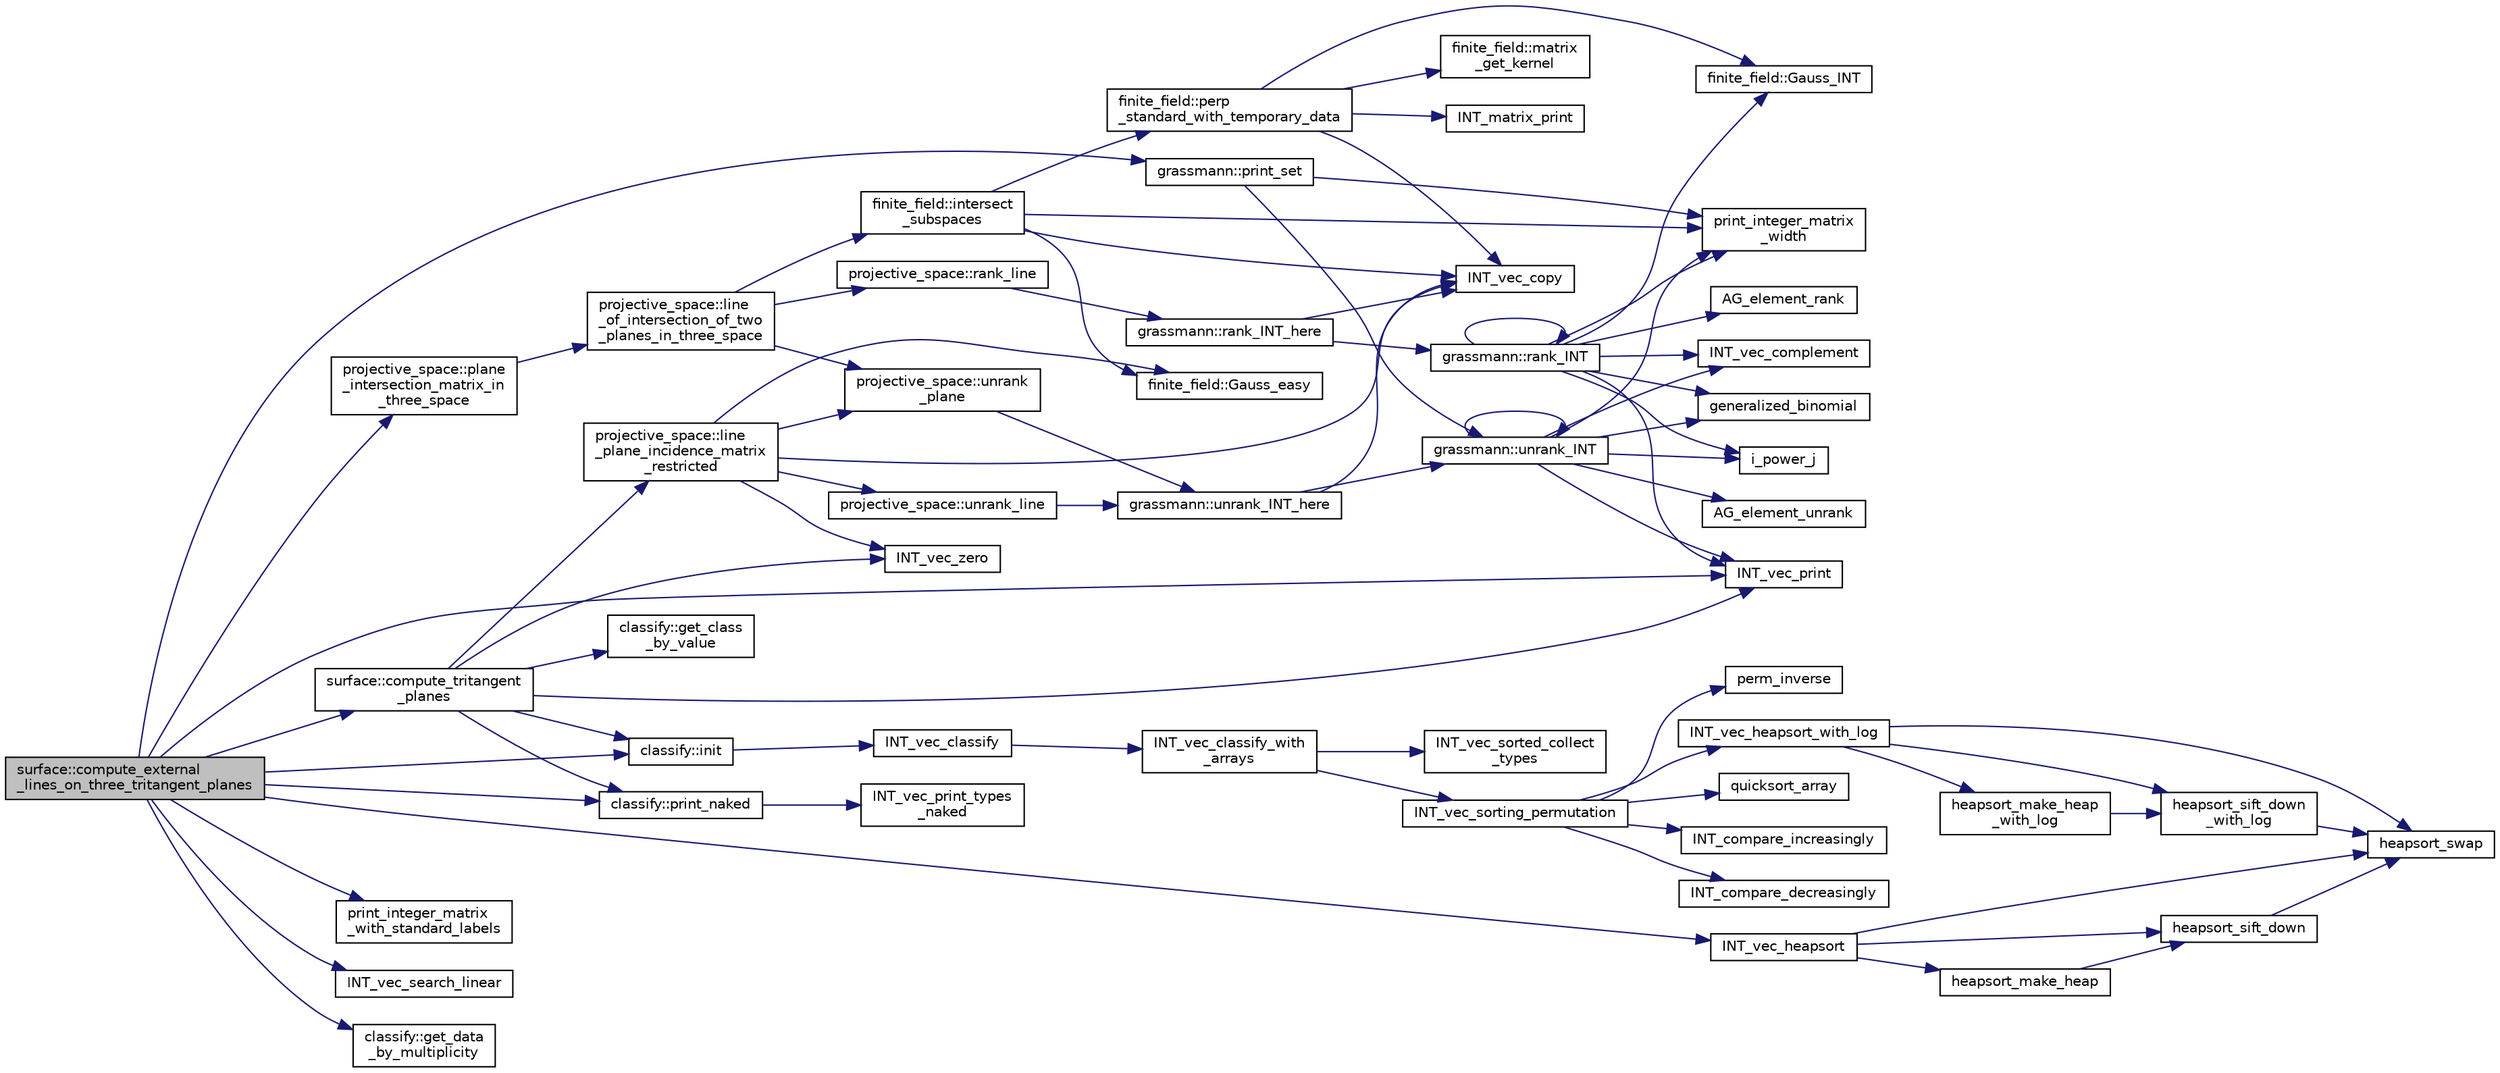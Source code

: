 digraph "surface::compute_external_lines_on_three_tritangent_planes"
{
  edge [fontname="Helvetica",fontsize="10",labelfontname="Helvetica",labelfontsize="10"];
  node [fontname="Helvetica",fontsize="10",shape=record];
  rankdir="LR";
  Node310 [label="surface::compute_external\l_lines_on_three_tritangent_planes",height=0.2,width=0.4,color="black", fillcolor="grey75", style="filled", fontcolor="black"];
  Node310 -> Node311 [color="midnightblue",fontsize="10",style="solid",fontname="Helvetica"];
  Node311 [label="surface::compute_tritangent\l_planes",height=0.2,width=0.4,color="black", fillcolor="white", style="filled",URL="$d5/d88/classsurface.html#a7d760a4c2f956e943fce323171ad5c6b"];
  Node311 -> Node312 [color="midnightblue",fontsize="10",style="solid",fontname="Helvetica"];
  Node312 [label="INT_vec_print",height=0.2,width=0.4,color="black", fillcolor="white", style="filled",URL="$df/dbf/sajeeb_8_c.html#a79a5901af0b47dd0d694109543c027fe"];
  Node311 -> Node313 [color="midnightblue",fontsize="10",style="solid",fontname="Helvetica"];
  Node313 [label="projective_space::line\l_plane_incidence_matrix\l_restricted",height=0.2,width=0.4,color="black", fillcolor="white", style="filled",URL="$d2/d17/classprojective__space.html#aea493b37a2e5bc9e098706c87af84198"];
  Node313 -> Node314 [color="midnightblue",fontsize="10",style="solid",fontname="Helvetica"];
  Node314 [label="INT_vec_zero",height=0.2,width=0.4,color="black", fillcolor="white", style="filled",URL="$df/dbf/sajeeb_8_c.html#aa8c9c7977203577026080f546fe4980f"];
  Node313 -> Node315 [color="midnightblue",fontsize="10",style="solid",fontname="Helvetica"];
  Node315 [label="projective_space::unrank_line",height=0.2,width=0.4,color="black", fillcolor="white", style="filled",URL="$d2/d17/classprojective__space.html#abdc61b40bc8adc18628e1d3a1755dcae"];
  Node315 -> Node316 [color="midnightblue",fontsize="10",style="solid",fontname="Helvetica"];
  Node316 [label="grassmann::unrank_INT_here",height=0.2,width=0.4,color="black", fillcolor="white", style="filled",URL="$df/d02/classgrassmann.html#aa51bb30ed0feb7ad87d500b76e0b3cbe"];
  Node316 -> Node317 [color="midnightblue",fontsize="10",style="solid",fontname="Helvetica"];
  Node317 [label="grassmann::unrank_INT",height=0.2,width=0.4,color="black", fillcolor="white", style="filled",URL="$df/d02/classgrassmann.html#a32079405b95a6da2ba1420567d762d64"];
  Node317 -> Node318 [color="midnightblue",fontsize="10",style="solid",fontname="Helvetica"];
  Node318 [label="generalized_binomial",height=0.2,width=0.4,color="black", fillcolor="white", style="filled",URL="$d2/d7c/combinatorics_8_c.html#a24762dc22e45175d18ec1ec1d2556ae8"];
  Node317 -> Node319 [color="midnightblue",fontsize="10",style="solid",fontname="Helvetica"];
  Node319 [label="i_power_j",height=0.2,width=0.4,color="black", fillcolor="white", style="filled",URL="$de/dc5/algebra__and__number__theory_8h.html#a39b321523e8957d701618bb5cac542b5"];
  Node317 -> Node320 [color="midnightblue",fontsize="10",style="solid",fontname="Helvetica"];
  Node320 [label="AG_element_unrank",height=0.2,width=0.4,color="black", fillcolor="white", style="filled",URL="$d4/d67/geometry_8h.html#a4a33b86c87b2879b97cfa1327abe2885"];
  Node317 -> Node312 [color="midnightblue",fontsize="10",style="solid",fontname="Helvetica"];
  Node317 -> Node317 [color="midnightblue",fontsize="10",style="solid",fontname="Helvetica"];
  Node317 -> Node321 [color="midnightblue",fontsize="10",style="solid",fontname="Helvetica"];
  Node321 [label="INT_vec_complement",height=0.2,width=0.4,color="black", fillcolor="white", style="filled",URL="$d5/db4/io__and__os_8h.html#a2a0a724647575fcd3090c763985eb81a"];
  Node317 -> Node322 [color="midnightblue",fontsize="10",style="solid",fontname="Helvetica"];
  Node322 [label="print_integer_matrix\l_width",height=0.2,width=0.4,color="black", fillcolor="white", style="filled",URL="$d5/db4/io__and__os_8h.html#aa78f3e73fc2179251bd15adbcc31573f"];
  Node316 -> Node323 [color="midnightblue",fontsize="10",style="solid",fontname="Helvetica"];
  Node323 [label="INT_vec_copy",height=0.2,width=0.4,color="black", fillcolor="white", style="filled",URL="$df/dbf/sajeeb_8_c.html#ac2d875e27e009af6ec04d17254d11075"];
  Node313 -> Node324 [color="midnightblue",fontsize="10",style="solid",fontname="Helvetica"];
  Node324 [label="projective_space::unrank\l_plane",height=0.2,width=0.4,color="black", fillcolor="white", style="filled",URL="$d2/d17/classprojective__space.html#ad88f7ed5193abc598e2436b4bca8c7e3"];
  Node324 -> Node316 [color="midnightblue",fontsize="10",style="solid",fontname="Helvetica"];
  Node313 -> Node323 [color="midnightblue",fontsize="10",style="solid",fontname="Helvetica"];
  Node313 -> Node325 [color="midnightblue",fontsize="10",style="solid",fontname="Helvetica"];
  Node325 [label="finite_field::Gauss_easy",height=0.2,width=0.4,color="black", fillcolor="white", style="filled",URL="$df/d5a/classfinite__field.html#a32761bf6c4a41f24b7193352127db8e7"];
  Node311 -> Node314 [color="midnightblue",fontsize="10",style="solid",fontname="Helvetica"];
  Node311 -> Node326 [color="midnightblue",fontsize="10",style="solid",fontname="Helvetica"];
  Node326 [label="classify::init",height=0.2,width=0.4,color="black", fillcolor="white", style="filled",URL="$d9/d43/classclassify.html#afc24c64267d646d1f83ea39a7c66bde3"];
  Node326 -> Node327 [color="midnightblue",fontsize="10",style="solid",fontname="Helvetica"];
  Node327 [label="INT_vec_classify",height=0.2,width=0.4,color="black", fillcolor="white", style="filled",URL="$d5/de2/foundations_2data__structures_2data__structures_8h.html#ad4176bee048e4f036f8b9d6dd986e0f9"];
  Node327 -> Node328 [color="midnightblue",fontsize="10",style="solid",fontname="Helvetica"];
  Node328 [label="INT_vec_classify_with\l_arrays",height=0.2,width=0.4,color="black", fillcolor="white", style="filled",URL="$d4/dd7/sorting_8_c.html#a1b3700c1d369b8a37593a1c2f31cc9d7"];
  Node328 -> Node329 [color="midnightblue",fontsize="10",style="solid",fontname="Helvetica"];
  Node329 [label="INT_vec_sorting_permutation",height=0.2,width=0.4,color="black", fillcolor="white", style="filled",URL="$d4/dd7/sorting_8_c.html#a10768733e01e8c9ded3c886e6ddb671e"];
  Node329 -> Node330 [color="midnightblue",fontsize="10",style="solid",fontname="Helvetica"];
  Node330 [label="quicksort_array",height=0.2,width=0.4,color="black", fillcolor="white", style="filled",URL="$d4/dd7/sorting_8_c.html#a660db9b0f6bc8a01353f32f3e02638f6"];
  Node329 -> Node331 [color="midnightblue",fontsize="10",style="solid",fontname="Helvetica"];
  Node331 [label="INT_compare_increasingly",height=0.2,width=0.4,color="black", fillcolor="white", style="filled",URL="$d4/dd7/sorting_8_c.html#a53c48a8669e34ab2171690080d493f31"];
  Node329 -> Node332 [color="midnightblue",fontsize="10",style="solid",fontname="Helvetica"];
  Node332 [label="INT_compare_decreasingly",height=0.2,width=0.4,color="black", fillcolor="white", style="filled",URL="$d4/dd7/sorting_8_c.html#a41cf7fa2b53a8f12d60971a71ba96a66"];
  Node329 -> Node333 [color="midnightblue",fontsize="10",style="solid",fontname="Helvetica"];
  Node333 [label="perm_inverse",height=0.2,width=0.4,color="black", fillcolor="white", style="filled",URL="$d2/d7c/combinatorics_8_c.html#ab7f02d1e2e257e1118eae354ab16d447"];
  Node329 -> Node334 [color="midnightblue",fontsize="10",style="solid",fontname="Helvetica"];
  Node334 [label="INT_vec_heapsort_with_log",height=0.2,width=0.4,color="black", fillcolor="white", style="filled",URL="$d4/dd7/sorting_8_c.html#a9d838c341cd204ed79499960a8ed393d"];
  Node334 -> Node335 [color="midnightblue",fontsize="10",style="solid",fontname="Helvetica"];
  Node335 [label="heapsort_make_heap\l_with_log",height=0.2,width=0.4,color="black", fillcolor="white", style="filled",URL="$d4/dd7/sorting_8_c.html#a100d0747647500480fe5dc76ff98cee5"];
  Node335 -> Node336 [color="midnightblue",fontsize="10",style="solid",fontname="Helvetica"];
  Node336 [label="heapsort_sift_down\l_with_log",height=0.2,width=0.4,color="black", fillcolor="white", style="filled",URL="$d4/dd7/sorting_8_c.html#ac7af225fae479a93d6957f79734ba2a6"];
  Node336 -> Node337 [color="midnightblue",fontsize="10",style="solid",fontname="Helvetica"];
  Node337 [label="heapsort_swap",height=0.2,width=0.4,color="black", fillcolor="white", style="filled",URL="$d4/dd7/sorting_8_c.html#a8f048362e6065297b19b6975bcbbfcc6"];
  Node334 -> Node337 [color="midnightblue",fontsize="10",style="solid",fontname="Helvetica"];
  Node334 -> Node336 [color="midnightblue",fontsize="10",style="solid",fontname="Helvetica"];
  Node328 -> Node338 [color="midnightblue",fontsize="10",style="solid",fontname="Helvetica"];
  Node338 [label="INT_vec_sorted_collect\l_types",height=0.2,width=0.4,color="black", fillcolor="white", style="filled",URL="$d4/dd7/sorting_8_c.html#ad0b54ef8fcaf7cce5577c97d1edbf1f5"];
  Node311 -> Node339 [color="midnightblue",fontsize="10",style="solid",fontname="Helvetica"];
  Node339 [label="classify::print_naked",height=0.2,width=0.4,color="black", fillcolor="white", style="filled",URL="$d9/d43/classclassify.html#ae9b3a00649b393290673bf96c1630996"];
  Node339 -> Node340 [color="midnightblue",fontsize="10",style="solid",fontname="Helvetica"];
  Node340 [label="INT_vec_print_types\l_naked",height=0.2,width=0.4,color="black", fillcolor="white", style="filled",URL="$d5/de2/foundations_2data__structures_2data__structures_8h.html#a912803fbc27f21eb925239bd9e2646c5"];
  Node311 -> Node341 [color="midnightblue",fontsize="10",style="solid",fontname="Helvetica"];
  Node341 [label="classify::get_class\l_by_value",height=0.2,width=0.4,color="black", fillcolor="white", style="filled",URL="$d9/d43/classclassify.html#ab3e85ad9a0a54ff66af9b555f1c33405"];
  Node310 -> Node342 [color="midnightblue",fontsize="10",style="solid",fontname="Helvetica"];
  Node342 [label="print_integer_matrix\l_with_standard_labels",height=0.2,width=0.4,color="black", fillcolor="white", style="filled",URL="$d5/db4/io__and__os_8h.html#ad39c343d865ff89a5aad3c689280ad09"];
  Node310 -> Node343 [color="midnightblue",fontsize="10",style="solid",fontname="Helvetica"];
  Node343 [label="projective_space::plane\l_intersection_matrix_in\l_three_space",height=0.2,width=0.4,color="black", fillcolor="white", style="filled",URL="$d2/d17/classprojective__space.html#aa4e6a1f8f4297e5b3098e548fd7e2696"];
  Node343 -> Node344 [color="midnightblue",fontsize="10",style="solid",fontname="Helvetica"];
  Node344 [label="projective_space::line\l_of_intersection_of_two\l_planes_in_three_space",height=0.2,width=0.4,color="black", fillcolor="white", style="filled",URL="$d2/d17/classprojective__space.html#a3880f6e83ae3714be79786a3a4cb881e"];
  Node344 -> Node324 [color="midnightblue",fontsize="10",style="solid",fontname="Helvetica"];
  Node344 -> Node345 [color="midnightblue",fontsize="10",style="solid",fontname="Helvetica"];
  Node345 [label="finite_field::intersect\l_subspaces",height=0.2,width=0.4,color="black", fillcolor="white", style="filled",URL="$df/d5a/classfinite__field.html#af887ed38de1b121a4260e828d069aa3e"];
  Node345 -> Node323 [color="midnightblue",fontsize="10",style="solid",fontname="Helvetica"];
  Node345 -> Node322 [color="midnightblue",fontsize="10",style="solid",fontname="Helvetica"];
  Node345 -> Node346 [color="midnightblue",fontsize="10",style="solid",fontname="Helvetica"];
  Node346 [label="finite_field::perp\l_standard_with_temporary_data",height=0.2,width=0.4,color="black", fillcolor="white", style="filled",URL="$df/d5a/classfinite__field.html#aae3cca9b5f19ae969a9c5349d14f41c0"];
  Node346 -> Node323 [color="midnightblue",fontsize="10",style="solid",fontname="Helvetica"];
  Node346 -> Node347 [color="midnightblue",fontsize="10",style="solid",fontname="Helvetica"];
  Node347 [label="INT_matrix_print",height=0.2,width=0.4,color="black", fillcolor="white", style="filled",URL="$d5/db4/io__and__os_8h.html#afd4180a24bef3a2b584668a4eaf607ff"];
  Node346 -> Node348 [color="midnightblue",fontsize="10",style="solid",fontname="Helvetica"];
  Node348 [label="finite_field::Gauss_INT",height=0.2,width=0.4,color="black", fillcolor="white", style="filled",URL="$df/d5a/classfinite__field.html#adb676d2e80341b53751326e3a58beb11"];
  Node346 -> Node349 [color="midnightblue",fontsize="10",style="solid",fontname="Helvetica"];
  Node349 [label="finite_field::matrix\l_get_kernel",height=0.2,width=0.4,color="black", fillcolor="white", style="filled",URL="$df/d5a/classfinite__field.html#ac45780a927cee936df13d04d30d2d248"];
  Node345 -> Node325 [color="midnightblue",fontsize="10",style="solid",fontname="Helvetica"];
  Node344 -> Node350 [color="midnightblue",fontsize="10",style="solid",fontname="Helvetica"];
  Node350 [label="projective_space::rank_line",height=0.2,width=0.4,color="black", fillcolor="white", style="filled",URL="$d2/d17/classprojective__space.html#a13922a8a1d53b619956470bd7e0b04ab"];
  Node350 -> Node351 [color="midnightblue",fontsize="10",style="solid",fontname="Helvetica"];
  Node351 [label="grassmann::rank_INT_here",height=0.2,width=0.4,color="black", fillcolor="white", style="filled",URL="$df/d02/classgrassmann.html#aaeab144aec85ec523f5a4d614a86d8d7"];
  Node351 -> Node323 [color="midnightblue",fontsize="10",style="solid",fontname="Helvetica"];
  Node351 -> Node352 [color="midnightblue",fontsize="10",style="solid",fontname="Helvetica"];
  Node352 [label="grassmann::rank_INT",height=0.2,width=0.4,color="black", fillcolor="white", style="filled",URL="$df/d02/classgrassmann.html#a1fa95ce7ecebd48b04c7a0dc75491184"];
  Node352 -> Node322 [color="midnightblue",fontsize="10",style="solid",fontname="Helvetica"];
  Node352 -> Node348 [color="midnightblue",fontsize="10",style="solid",fontname="Helvetica"];
  Node352 -> Node312 [color="midnightblue",fontsize="10",style="solid",fontname="Helvetica"];
  Node352 -> Node321 [color="midnightblue",fontsize="10",style="solid",fontname="Helvetica"];
  Node352 -> Node319 [color="midnightblue",fontsize="10",style="solid",fontname="Helvetica"];
  Node352 -> Node318 [color="midnightblue",fontsize="10",style="solid",fontname="Helvetica"];
  Node352 -> Node352 [color="midnightblue",fontsize="10",style="solid",fontname="Helvetica"];
  Node352 -> Node353 [color="midnightblue",fontsize="10",style="solid",fontname="Helvetica"];
  Node353 [label="AG_element_rank",height=0.2,width=0.4,color="black", fillcolor="white", style="filled",URL="$d4/d67/geometry_8h.html#ab2ac908d07dd8038fd996e26bdc75c17"];
  Node310 -> Node354 [color="midnightblue",fontsize="10",style="solid",fontname="Helvetica"];
  Node354 [label="INT_vec_search_linear",height=0.2,width=0.4,color="black", fillcolor="white", style="filled",URL="$d5/de2/foundations_2data__structures_2data__structures_8h.html#ad0aa35e081da3ba3cc8841bf086ba9aa"];
  Node310 -> Node326 [color="midnightblue",fontsize="10",style="solid",fontname="Helvetica"];
  Node310 -> Node339 [color="midnightblue",fontsize="10",style="solid",fontname="Helvetica"];
  Node310 -> Node355 [color="midnightblue",fontsize="10",style="solid",fontname="Helvetica"];
  Node355 [label="classify::get_data\l_by_multiplicity",height=0.2,width=0.4,color="black", fillcolor="white", style="filled",URL="$d9/d43/classclassify.html#aabcac177dd0cd34178da9a0e9252d5d9"];
  Node310 -> Node356 [color="midnightblue",fontsize="10",style="solid",fontname="Helvetica"];
  Node356 [label="INT_vec_heapsort",height=0.2,width=0.4,color="black", fillcolor="white", style="filled",URL="$d5/de2/foundations_2data__structures_2data__structures_8h.html#a3590ad9987f801fbfc94634300182f39"];
  Node356 -> Node357 [color="midnightblue",fontsize="10",style="solid",fontname="Helvetica"];
  Node357 [label="heapsort_make_heap",height=0.2,width=0.4,color="black", fillcolor="white", style="filled",URL="$d4/dd7/sorting_8_c.html#a42f24453d7d77eeb1338ebd1a13cfdbb"];
  Node357 -> Node358 [color="midnightblue",fontsize="10",style="solid",fontname="Helvetica"];
  Node358 [label="heapsort_sift_down",height=0.2,width=0.4,color="black", fillcolor="white", style="filled",URL="$d4/dd7/sorting_8_c.html#a65cbb1a6a3f01f511673705437ddc18b"];
  Node358 -> Node337 [color="midnightblue",fontsize="10",style="solid",fontname="Helvetica"];
  Node356 -> Node337 [color="midnightblue",fontsize="10",style="solid",fontname="Helvetica"];
  Node356 -> Node358 [color="midnightblue",fontsize="10",style="solid",fontname="Helvetica"];
  Node310 -> Node312 [color="midnightblue",fontsize="10",style="solid",fontname="Helvetica"];
  Node310 -> Node359 [color="midnightblue",fontsize="10",style="solid",fontname="Helvetica"];
  Node359 [label="grassmann::print_set",height=0.2,width=0.4,color="black", fillcolor="white", style="filled",URL="$df/d02/classgrassmann.html#aa15444bcee49f332c44023d44b04d87b"];
  Node359 -> Node317 [color="midnightblue",fontsize="10",style="solid",fontname="Helvetica"];
  Node359 -> Node322 [color="midnightblue",fontsize="10",style="solid",fontname="Helvetica"];
}

